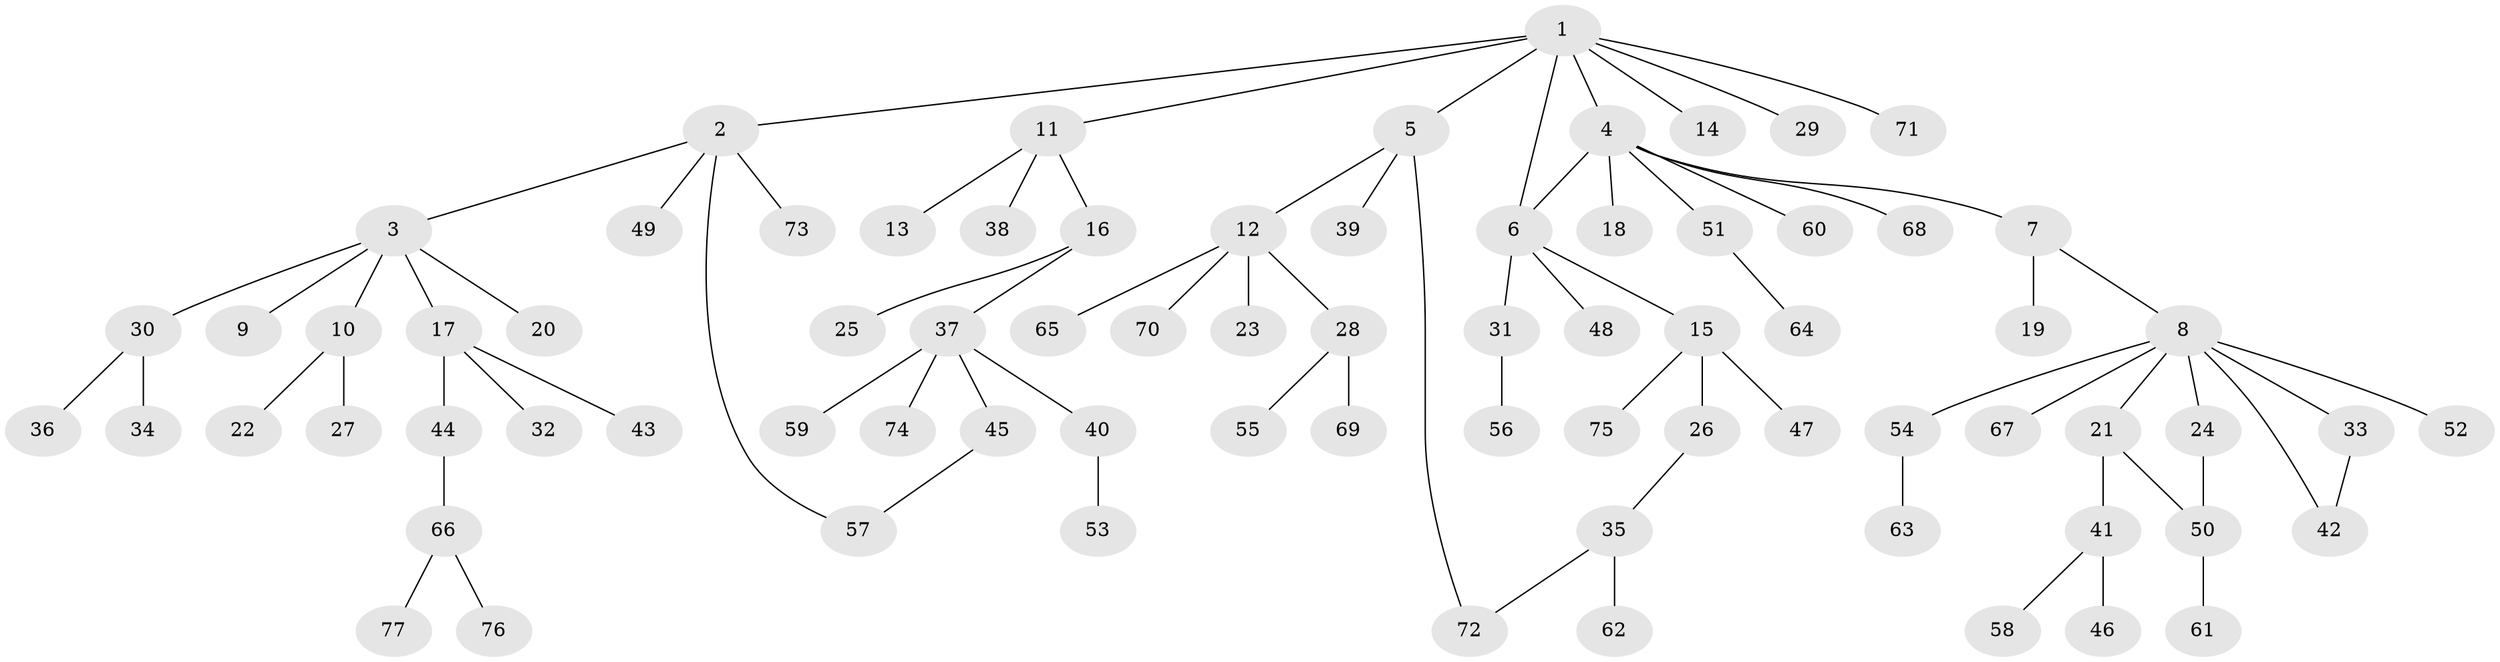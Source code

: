 // coarse degree distribution, {7: 0.03636363636363636, 9: 0.01818181818181818, 6: 0.01818181818181818, 4: 0.09090909090909091, 5: 0.01818181818181818, 2: 0.2727272727272727, 1: 0.509090909090909, 3: 0.03636363636363636}
// Generated by graph-tools (version 1.1) at 2025/23/03/03/25 07:23:50]
// undirected, 77 vertices, 81 edges
graph export_dot {
graph [start="1"]
  node [color=gray90,style=filled];
  1;
  2;
  3;
  4;
  5;
  6;
  7;
  8;
  9;
  10;
  11;
  12;
  13;
  14;
  15;
  16;
  17;
  18;
  19;
  20;
  21;
  22;
  23;
  24;
  25;
  26;
  27;
  28;
  29;
  30;
  31;
  32;
  33;
  34;
  35;
  36;
  37;
  38;
  39;
  40;
  41;
  42;
  43;
  44;
  45;
  46;
  47;
  48;
  49;
  50;
  51;
  52;
  53;
  54;
  55;
  56;
  57;
  58;
  59;
  60;
  61;
  62;
  63;
  64;
  65;
  66;
  67;
  68;
  69;
  70;
  71;
  72;
  73;
  74;
  75;
  76;
  77;
  1 -- 2;
  1 -- 4;
  1 -- 5;
  1 -- 6;
  1 -- 11;
  1 -- 14;
  1 -- 29;
  1 -- 71;
  2 -- 3;
  2 -- 49;
  2 -- 57;
  2 -- 73;
  3 -- 9;
  3 -- 10;
  3 -- 17;
  3 -- 20;
  3 -- 30;
  4 -- 6;
  4 -- 7;
  4 -- 18;
  4 -- 51;
  4 -- 60;
  4 -- 68;
  5 -- 12;
  5 -- 39;
  5 -- 72;
  6 -- 15;
  6 -- 31;
  6 -- 48;
  7 -- 8;
  7 -- 19;
  8 -- 21;
  8 -- 24;
  8 -- 33;
  8 -- 42;
  8 -- 52;
  8 -- 54;
  8 -- 67;
  10 -- 22;
  10 -- 27;
  11 -- 13;
  11 -- 16;
  11 -- 38;
  12 -- 23;
  12 -- 28;
  12 -- 65;
  12 -- 70;
  15 -- 26;
  15 -- 47;
  15 -- 75;
  16 -- 25;
  16 -- 37;
  17 -- 32;
  17 -- 43;
  17 -- 44;
  21 -- 41;
  21 -- 50;
  24 -- 50;
  26 -- 35;
  28 -- 55;
  28 -- 69;
  30 -- 34;
  30 -- 36;
  31 -- 56;
  33 -- 42;
  35 -- 62;
  35 -- 72;
  37 -- 40;
  37 -- 45;
  37 -- 59;
  37 -- 74;
  40 -- 53;
  41 -- 46;
  41 -- 58;
  44 -- 66;
  45 -- 57;
  50 -- 61;
  51 -- 64;
  54 -- 63;
  66 -- 76;
  66 -- 77;
}
